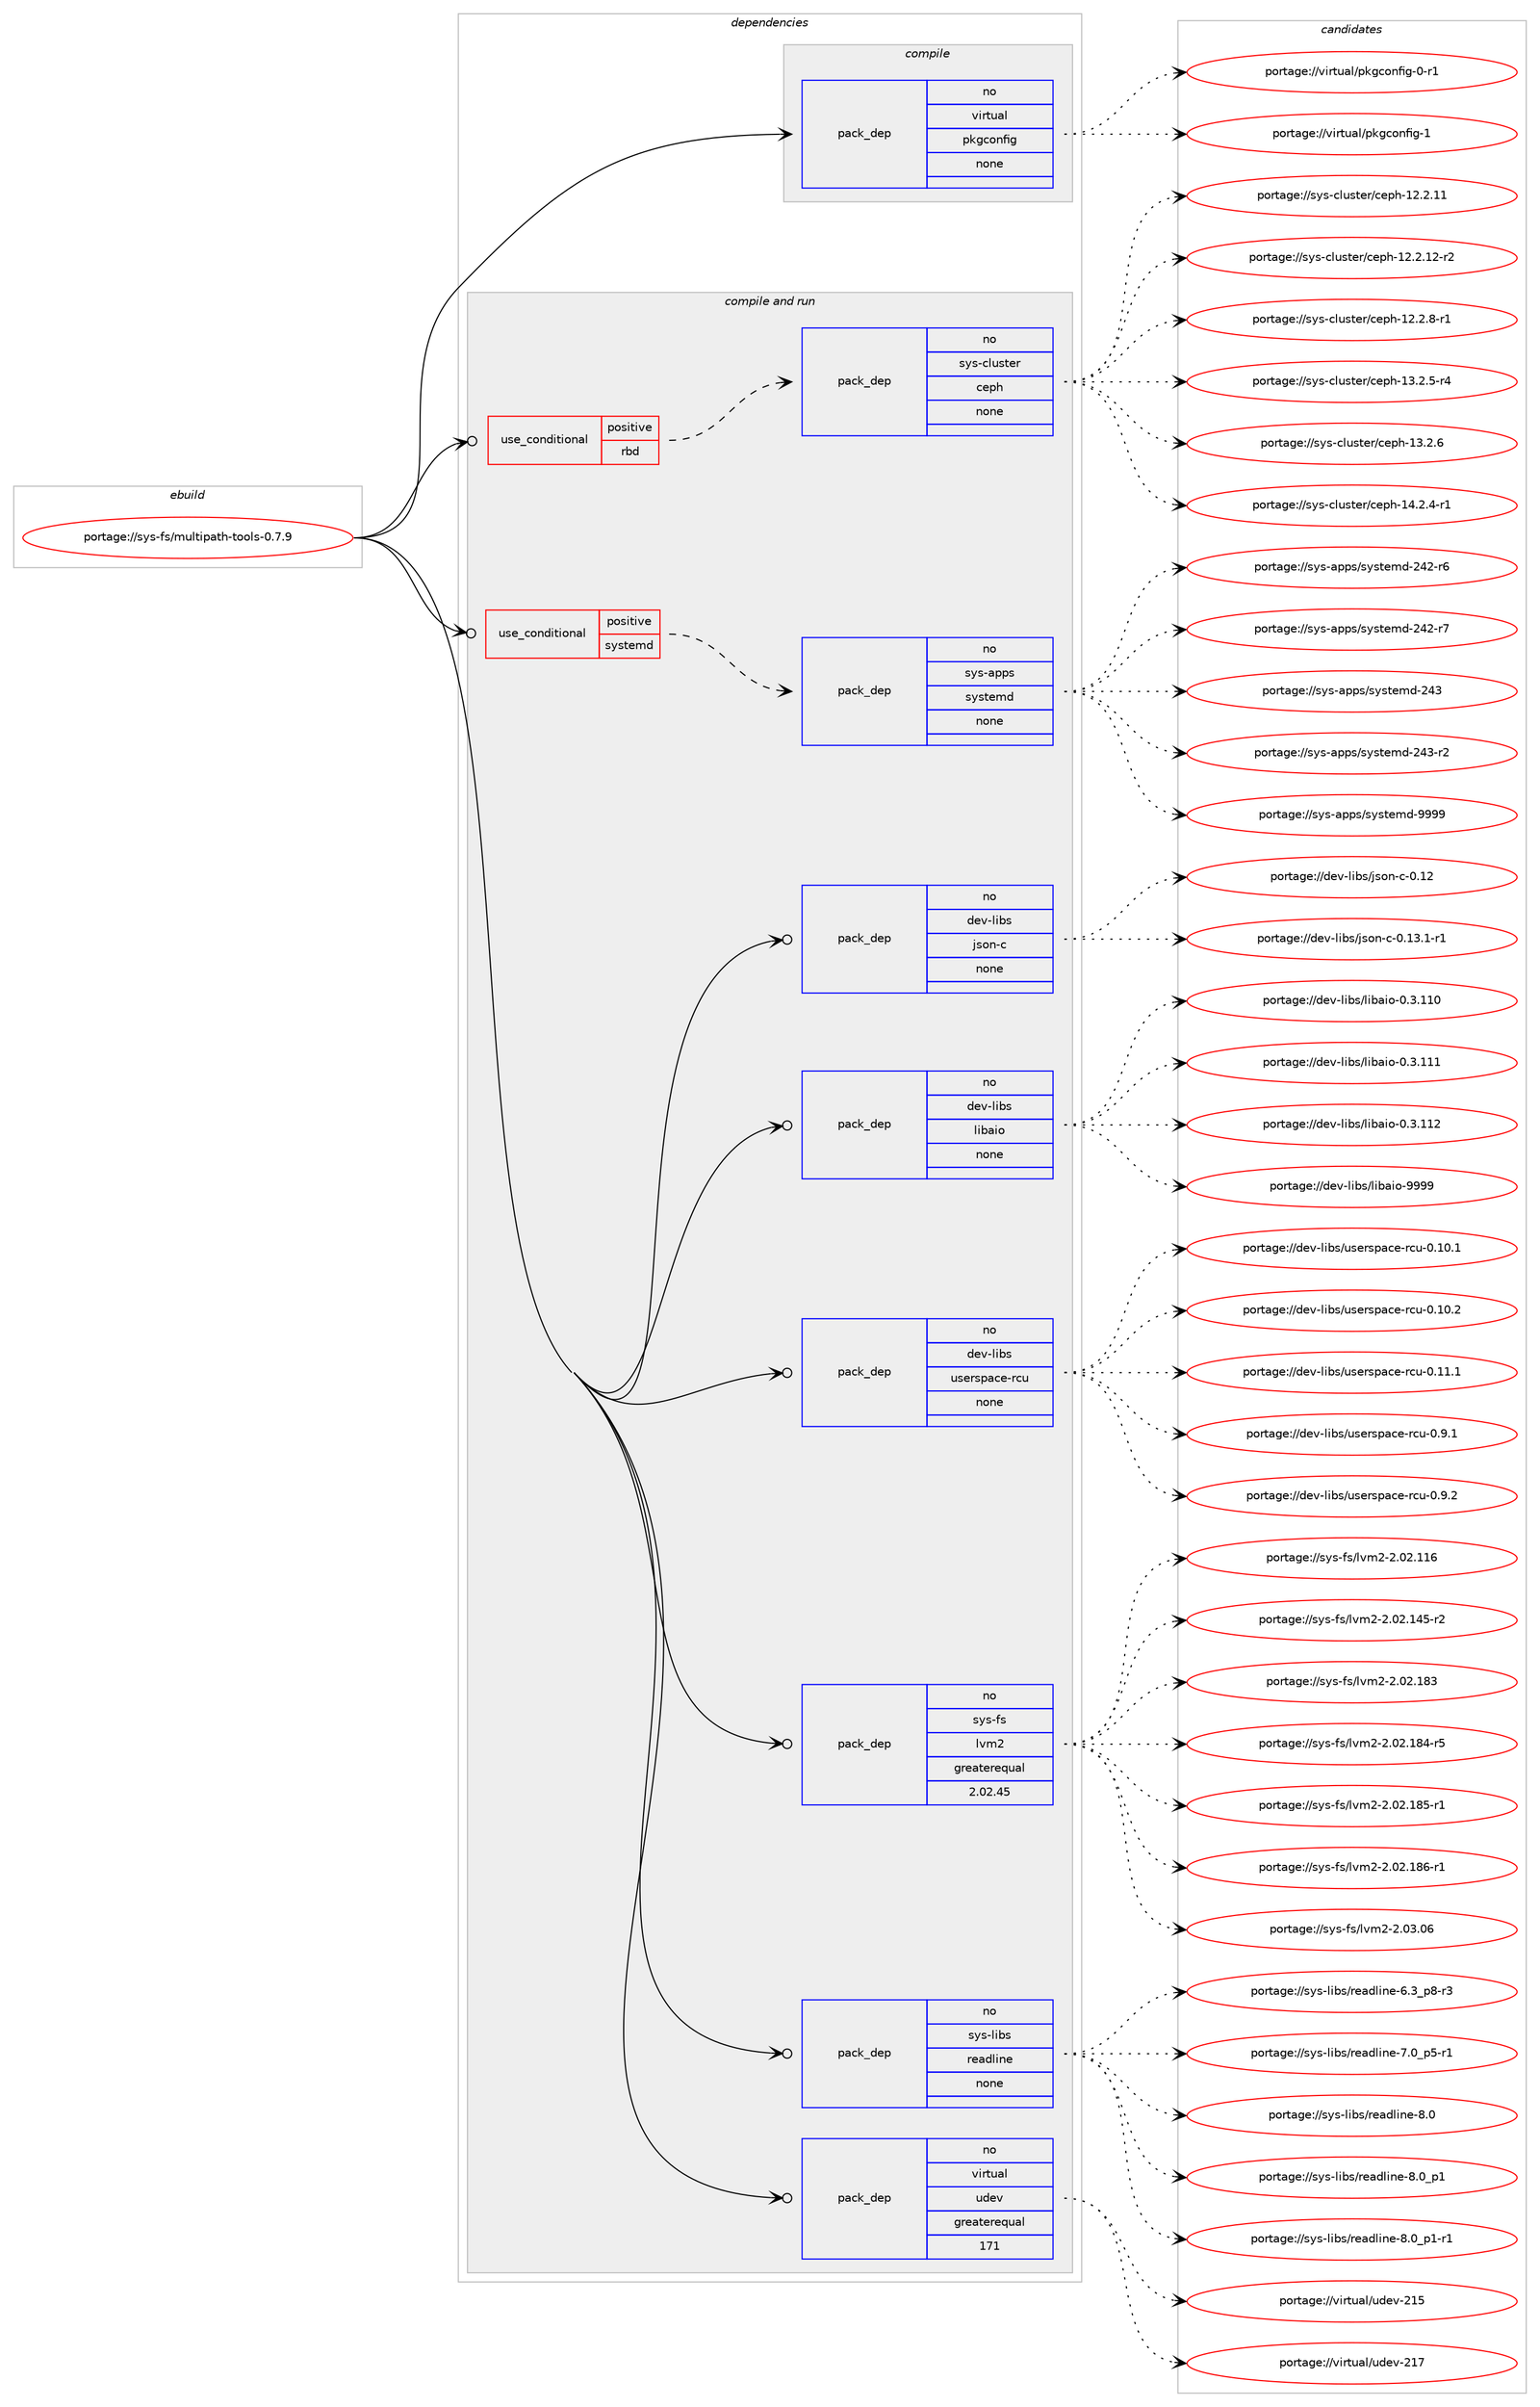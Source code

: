 digraph prolog {

# *************
# Graph options
# *************

newrank=true;
concentrate=true;
compound=true;
graph [rankdir=LR,fontname=Helvetica,fontsize=10,ranksep=1.5];#, ranksep=2.5, nodesep=0.2];
edge  [arrowhead=vee];
node  [fontname=Helvetica,fontsize=10];

# **********
# The ebuild
# **********

subgraph cluster_leftcol {
color=gray;
rank=same;
label=<<i>ebuild</i>>;
id [label="portage://sys-fs/multipath-tools-0.7.9", color=red, width=4, href="../sys-fs/multipath-tools-0.7.9.svg"];
}

# ****************
# The dependencies
# ****************

subgraph cluster_midcol {
color=gray;
label=<<i>dependencies</i>>;
subgraph cluster_compile {
fillcolor="#eeeeee";
style=filled;
label=<<i>compile</i>>;
subgraph pack315771 {
dependency426002 [label=<<TABLE BORDER="0" CELLBORDER="1" CELLSPACING="0" CELLPADDING="4" WIDTH="220"><TR><TD ROWSPAN="6" CELLPADDING="30">pack_dep</TD></TR><TR><TD WIDTH="110">no</TD></TR><TR><TD>virtual</TD></TR><TR><TD>pkgconfig</TD></TR><TR><TD>none</TD></TR><TR><TD></TD></TR></TABLE>>, shape=none, color=blue];
}
id:e -> dependency426002:w [weight=20,style="solid",arrowhead="vee"];
}
subgraph cluster_compileandrun {
fillcolor="#eeeeee";
style=filled;
label=<<i>compile and run</i>>;
subgraph cond103089 {
dependency426003 [label=<<TABLE BORDER="0" CELLBORDER="1" CELLSPACING="0" CELLPADDING="4"><TR><TD ROWSPAN="3" CELLPADDING="10">use_conditional</TD></TR><TR><TD>positive</TD></TR><TR><TD>rbd</TD></TR></TABLE>>, shape=none, color=red];
subgraph pack315772 {
dependency426004 [label=<<TABLE BORDER="0" CELLBORDER="1" CELLSPACING="0" CELLPADDING="4" WIDTH="220"><TR><TD ROWSPAN="6" CELLPADDING="30">pack_dep</TD></TR><TR><TD WIDTH="110">no</TD></TR><TR><TD>sys-cluster</TD></TR><TR><TD>ceph</TD></TR><TR><TD>none</TD></TR><TR><TD></TD></TR></TABLE>>, shape=none, color=blue];
}
dependency426003:e -> dependency426004:w [weight=20,style="dashed",arrowhead="vee"];
}
id:e -> dependency426003:w [weight=20,style="solid",arrowhead="odotvee"];
subgraph cond103090 {
dependency426005 [label=<<TABLE BORDER="0" CELLBORDER="1" CELLSPACING="0" CELLPADDING="4"><TR><TD ROWSPAN="3" CELLPADDING="10">use_conditional</TD></TR><TR><TD>positive</TD></TR><TR><TD>systemd</TD></TR></TABLE>>, shape=none, color=red];
subgraph pack315773 {
dependency426006 [label=<<TABLE BORDER="0" CELLBORDER="1" CELLSPACING="0" CELLPADDING="4" WIDTH="220"><TR><TD ROWSPAN="6" CELLPADDING="30">pack_dep</TD></TR><TR><TD WIDTH="110">no</TD></TR><TR><TD>sys-apps</TD></TR><TR><TD>systemd</TD></TR><TR><TD>none</TD></TR><TR><TD></TD></TR></TABLE>>, shape=none, color=blue];
}
dependency426005:e -> dependency426006:w [weight=20,style="dashed",arrowhead="vee"];
}
id:e -> dependency426005:w [weight=20,style="solid",arrowhead="odotvee"];
subgraph pack315774 {
dependency426007 [label=<<TABLE BORDER="0" CELLBORDER="1" CELLSPACING="0" CELLPADDING="4" WIDTH="220"><TR><TD ROWSPAN="6" CELLPADDING="30">pack_dep</TD></TR><TR><TD WIDTH="110">no</TD></TR><TR><TD>dev-libs</TD></TR><TR><TD>json-c</TD></TR><TR><TD>none</TD></TR><TR><TD></TD></TR></TABLE>>, shape=none, color=blue];
}
id:e -> dependency426007:w [weight=20,style="solid",arrowhead="odotvee"];
subgraph pack315775 {
dependency426008 [label=<<TABLE BORDER="0" CELLBORDER="1" CELLSPACING="0" CELLPADDING="4" WIDTH="220"><TR><TD ROWSPAN="6" CELLPADDING="30">pack_dep</TD></TR><TR><TD WIDTH="110">no</TD></TR><TR><TD>dev-libs</TD></TR><TR><TD>libaio</TD></TR><TR><TD>none</TD></TR><TR><TD></TD></TR></TABLE>>, shape=none, color=blue];
}
id:e -> dependency426008:w [weight=20,style="solid",arrowhead="odotvee"];
subgraph pack315776 {
dependency426009 [label=<<TABLE BORDER="0" CELLBORDER="1" CELLSPACING="0" CELLPADDING="4" WIDTH="220"><TR><TD ROWSPAN="6" CELLPADDING="30">pack_dep</TD></TR><TR><TD WIDTH="110">no</TD></TR><TR><TD>dev-libs</TD></TR><TR><TD>userspace-rcu</TD></TR><TR><TD>none</TD></TR><TR><TD></TD></TR></TABLE>>, shape=none, color=blue];
}
id:e -> dependency426009:w [weight=20,style="solid",arrowhead="odotvee"];
subgraph pack315777 {
dependency426010 [label=<<TABLE BORDER="0" CELLBORDER="1" CELLSPACING="0" CELLPADDING="4" WIDTH="220"><TR><TD ROWSPAN="6" CELLPADDING="30">pack_dep</TD></TR><TR><TD WIDTH="110">no</TD></TR><TR><TD>sys-fs</TD></TR><TR><TD>lvm2</TD></TR><TR><TD>greaterequal</TD></TR><TR><TD>2.02.45</TD></TR></TABLE>>, shape=none, color=blue];
}
id:e -> dependency426010:w [weight=20,style="solid",arrowhead="odotvee"];
subgraph pack315778 {
dependency426011 [label=<<TABLE BORDER="0" CELLBORDER="1" CELLSPACING="0" CELLPADDING="4" WIDTH="220"><TR><TD ROWSPAN="6" CELLPADDING="30">pack_dep</TD></TR><TR><TD WIDTH="110">no</TD></TR><TR><TD>sys-libs</TD></TR><TR><TD>readline</TD></TR><TR><TD>none</TD></TR><TR><TD></TD></TR></TABLE>>, shape=none, color=blue];
}
id:e -> dependency426011:w [weight=20,style="solid",arrowhead="odotvee"];
subgraph pack315779 {
dependency426012 [label=<<TABLE BORDER="0" CELLBORDER="1" CELLSPACING="0" CELLPADDING="4" WIDTH="220"><TR><TD ROWSPAN="6" CELLPADDING="30">pack_dep</TD></TR><TR><TD WIDTH="110">no</TD></TR><TR><TD>virtual</TD></TR><TR><TD>udev</TD></TR><TR><TD>greaterequal</TD></TR><TR><TD>171</TD></TR></TABLE>>, shape=none, color=blue];
}
id:e -> dependency426012:w [weight=20,style="solid",arrowhead="odotvee"];
}
subgraph cluster_run {
fillcolor="#eeeeee";
style=filled;
label=<<i>run</i>>;
}
}

# **************
# The candidates
# **************

subgraph cluster_choices {
rank=same;
color=gray;
label=<<i>candidates</i>>;

subgraph choice315771 {
color=black;
nodesep=1;
choiceportage11810511411611797108471121071039911111010210510345484511449 [label="portage://virtual/pkgconfig-0-r1", color=red, width=4,href="../virtual/pkgconfig-0-r1.svg"];
choiceportage1181051141161179710847112107103991111101021051034549 [label="portage://virtual/pkgconfig-1", color=red, width=4,href="../virtual/pkgconfig-1.svg"];
dependency426002:e -> choiceportage11810511411611797108471121071039911111010210510345484511449:w [style=dotted,weight="100"];
dependency426002:e -> choiceportage1181051141161179710847112107103991111101021051034549:w [style=dotted,weight="100"];
}
subgraph choice315772 {
color=black;
nodesep=1;
choiceportage115121115459910811711511610111447991011121044549504650464949 [label="portage://sys-cluster/ceph-12.2.11", color=red, width=4,href="../sys-cluster/ceph-12.2.11.svg"];
choiceportage1151211154599108117115116101114479910111210445495046504649504511450 [label="portage://sys-cluster/ceph-12.2.12-r2", color=red, width=4,href="../sys-cluster/ceph-12.2.12-r2.svg"];
choiceportage11512111545991081171151161011144799101112104454950465046564511449 [label="portage://sys-cluster/ceph-12.2.8-r1", color=red, width=4,href="../sys-cluster/ceph-12.2.8-r1.svg"];
choiceportage11512111545991081171151161011144799101112104454951465046534511452 [label="portage://sys-cluster/ceph-13.2.5-r4", color=red, width=4,href="../sys-cluster/ceph-13.2.5-r4.svg"];
choiceportage1151211154599108117115116101114479910111210445495146504654 [label="portage://sys-cluster/ceph-13.2.6", color=red, width=4,href="../sys-cluster/ceph-13.2.6.svg"];
choiceportage11512111545991081171151161011144799101112104454952465046524511449 [label="portage://sys-cluster/ceph-14.2.4-r1", color=red, width=4,href="../sys-cluster/ceph-14.2.4-r1.svg"];
dependency426004:e -> choiceportage115121115459910811711511610111447991011121044549504650464949:w [style=dotted,weight="100"];
dependency426004:e -> choiceportage1151211154599108117115116101114479910111210445495046504649504511450:w [style=dotted,weight="100"];
dependency426004:e -> choiceportage11512111545991081171151161011144799101112104454950465046564511449:w [style=dotted,weight="100"];
dependency426004:e -> choiceportage11512111545991081171151161011144799101112104454951465046534511452:w [style=dotted,weight="100"];
dependency426004:e -> choiceportage1151211154599108117115116101114479910111210445495146504654:w [style=dotted,weight="100"];
dependency426004:e -> choiceportage11512111545991081171151161011144799101112104454952465046524511449:w [style=dotted,weight="100"];
}
subgraph choice315773 {
color=black;
nodesep=1;
choiceportage115121115459711211211547115121115116101109100455052504511454 [label="portage://sys-apps/systemd-242-r6", color=red, width=4,href="../sys-apps/systemd-242-r6.svg"];
choiceportage115121115459711211211547115121115116101109100455052504511455 [label="portage://sys-apps/systemd-242-r7", color=red, width=4,href="../sys-apps/systemd-242-r7.svg"];
choiceportage11512111545971121121154711512111511610110910045505251 [label="portage://sys-apps/systemd-243", color=red, width=4,href="../sys-apps/systemd-243.svg"];
choiceportage115121115459711211211547115121115116101109100455052514511450 [label="portage://sys-apps/systemd-243-r2", color=red, width=4,href="../sys-apps/systemd-243-r2.svg"];
choiceportage1151211154597112112115471151211151161011091004557575757 [label="portage://sys-apps/systemd-9999", color=red, width=4,href="../sys-apps/systemd-9999.svg"];
dependency426006:e -> choiceportage115121115459711211211547115121115116101109100455052504511454:w [style=dotted,weight="100"];
dependency426006:e -> choiceportage115121115459711211211547115121115116101109100455052504511455:w [style=dotted,weight="100"];
dependency426006:e -> choiceportage11512111545971121121154711512111511610110910045505251:w [style=dotted,weight="100"];
dependency426006:e -> choiceportage115121115459711211211547115121115116101109100455052514511450:w [style=dotted,weight="100"];
dependency426006:e -> choiceportage1151211154597112112115471151211151161011091004557575757:w [style=dotted,weight="100"];
}
subgraph choice315774 {
color=black;
nodesep=1;
choiceportage10010111845108105981154710611511111045994548464950 [label="portage://dev-libs/json-c-0.12", color=red, width=4,href="../dev-libs/json-c-0.12.svg"];
choiceportage1001011184510810598115471061151111104599454846495146494511449 [label="portage://dev-libs/json-c-0.13.1-r1", color=red, width=4,href="../dev-libs/json-c-0.13.1-r1.svg"];
dependency426007:e -> choiceportage10010111845108105981154710611511111045994548464950:w [style=dotted,weight="100"];
dependency426007:e -> choiceportage1001011184510810598115471061151111104599454846495146494511449:w [style=dotted,weight="100"];
}
subgraph choice315775 {
color=black;
nodesep=1;
choiceportage10010111845108105981154710810598971051114548465146494948 [label="portage://dev-libs/libaio-0.3.110", color=red, width=4,href="../dev-libs/libaio-0.3.110.svg"];
choiceportage10010111845108105981154710810598971051114548465146494949 [label="portage://dev-libs/libaio-0.3.111", color=red, width=4,href="../dev-libs/libaio-0.3.111.svg"];
choiceportage10010111845108105981154710810598971051114548465146494950 [label="portage://dev-libs/libaio-0.3.112", color=red, width=4,href="../dev-libs/libaio-0.3.112.svg"];
choiceportage10010111845108105981154710810598971051114557575757 [label="portage://dev-libs/libaio-9999", color=red, width=4,href="../dev-libs/libaio-9999.svg"];
dependency426008:e -> choiceportage10010111845108105981154710810598971051114548465146494948:w [style=dotted,weight="100"];
dependency426008:e -> choiceportage10010111845108105981154710810598971051114548465146494949:w [style=dotted,weight="100"];
dependency426008:e -> choiceportage10010111845108105981154710810598971051114548465146494950:w [style=dotted,weight="100"];
dependency426008:e -> choiceportage10010111845108105981154710810598971051114557575757:w [style=dotted,weight="100"];
}
subgraph choice315776 {
color=black;
nodesep=1;
choiceportage1001011184510810598115471171151011141151129799101451149911745484649484649 [label="portage://dev-libs/userspace-rcu-0.10.1", color=red, width=4,href="../dev-libs/userspace-rcu-0.10.1.svg"];
choiceportage1001011184510810598115471171151011141151129799101451149911745484649484650 [label="portage://dev-libs/userspace-rcu-0.10.2", color=red, width=4,href="../dev-libs/userspace-rcu-0.10.2.svg"];
choiceportage1001011184510810598115471171151011141151129799101451149911745484649494649 [label="portage://dev-libs/userspace-rcu-0.11.1", color=red, width=4,href="../dev-libs/userspace-rcu-0.11.1.svg"];
choiceportage10010111845108105981154711711510111411511297991014511499117454846574649 [label="portage://dev-libs/userspace-rcu-0.9.1", color=red, width=4,href="../dev-libs/userspace-rcu-0.9.1.svg"];
choiceportage10010111845108105981154711711510111411511297991014511499117454846574650 [label="portage://dev-libs/userspace-rcu-0.9.2", color=red, width=4,href="../dev-libs/userspace-rcu-0.9.2.svg"];
dependency426009:e -> choiceportage1001011184510810598115471171151011141151129799101451149911745484649484649:w [style=dotted,weight="100"];
dependency426009:e -> choiceportage1001011184510810598115471171151011141151129799101451149911745484649484650:w [style=dotted,weight="100"];
dependency426009:e -> choiceportage1001011184510810598115471171151011141151129799101451149911745484649494649:w [style=dotted,weight="100"];
dependency426009:e -> choiceportage10010111845108105981154711711510111411511297991014511499117454846574649:w [style=dotted,weight="100"];
dependency426009:e -> choiceportage10010111845108105981154711711510111411511297991014511499117454846574650:w [style=dotted,weight="100"];
}
subgraph choice315777 {
color=black;
nodesep=1;
choiceportage115121115451021154710811810950455046485046494954 [label="portage://sys-fs/lvm2-2.02.116", color=red, width=4,href="../sys-fs/lvm2-2.02.116.svg"];
choiceportage1151211154510211547108118109504550464850464952534511450 [label="portage://sys-fs/lvm2-2.02.145-r2", color=red, width=4,href="../sys-fs/lvm2-2.02.145-r2.svg"];
choiceportage115121115451021154710811810950455046485046495651 [label="portage://sys-fs/lvm2-2.02.183", color=red, width=4,href="../sys-fs/lvm2-2.02.183.svg"];
choiceportage1151211154510211547108118109504550464850464956524511453 [label="portage://sys-fs/lvm2-2.02.184-r5", color=red, width=4,href="../sys-fs/lvm2-2.02.184-r5.svg"];
choiceportage1151211154510211547108118109504550464850464956534511449 [label="portage://sys-fs/lvm2-2.02.185-r1", color=red, width=4,href="../sys-fs/lvm2-2.02.185-r1.svg"];
choiceportage1151211154510211547108118109504550464850464956544511449 [label="portage://sys-fs/lvm2-2.02.186-r1", color=red, width=4,href="../sys-fs/lvm2-2.02.186-r1.svg"];
choiceportage1151211154510211547108118109504550464851464854 [label="portage://sys-fs/lvm2-2.03.06", color=red, width=4,href="../sys-fs/lvm2-2.03.06.svg"];
dependency426010:e -> choiceportage115121115451021154710811810950455046485046494954:w [style=dotted,weight="100"];
dependency426010:e -> choiceportage1151211154510211547108118109504550464850464952534511450:w [style=dotted,weight="100"];
dependency426010:e -> choiceportage115121115451021154710811810950455046485046495651:w [style=dotted,weight="100"];
dependency426010:e -> choiceportage1151211154510211547108118109504550464850464956524511453:w [style=dotted,weight="100"];
dependency426010:e -> choiceportage1151211154510211547108118109504550464850464956534511449:w [style=dotted,weight="100"];
dependency426010:e -> choiceportage1151211154510211547108118109504550464850464956544511449:w [style=dotted,weight="100"];
dependency426010:e -> choiceportage1151211154510211547108118109504550464851464854:w [style=dotted,weight="100"];
}
subgraph choice315778 {
color=black;
nodesep=1;
choiceportage115121115451081059811547114101971001081051101014554465195112564511451 [label="portage://sys-libs/readline-6.3_p8-r3", color=red, width=4,href="../sys-libs/readline-6.3_p8-r3.svg"];
choiceportage115121115451081059811547114101971001081051101014555464895112534511449 [label="portage://sys-libs/readline-7.0_p5-r1", color=red, width=4,href="../sys-libs/readline-7.0_p5-r1.svg"];
choiceportage1151211154510810598115471141019710010810511010145564648 [label="portage://sys-libs/readline-8.0", color=red, width=4,href="../sys-libs/readline-8.0.svg"];
choiceportage11512111545108105981154711410197100108105110101455646489511249 [label="portage://sys-libs/readline-8.0_p1", color=red, width=4,href="../sys-libs/readline-8.0_p1.svg"];
choiceportage115121115451081059811547114101971001081051101014556464895112494511449 [label="portage://sys-libs/readline-8.0_p1-r1", color=red, width=4,href="../sys-libs/readline-8.0_p1-r1.svg"];
dependency426011:e -> choiceportage115121115451081059811547114101971001081051101014554465195112564511451:w [style=dotted,weight="100"];
dependency426011:e -> choiceportage115121115451081059811547114101971001081051101014555464895112534511449:w [style=dotted,weight="100"];
dependency426011:e -> choiceportage1151211154510810598115471141019710010810511010145564648:w [style=dotted,weight="100"];
dependency426011:e -> choiceportage11512111545108105981154711410197100108105110101455646489511249:w [style=dotted,weight="100"];
dependency426011:e -> choiceportage115121115451081059811547114101971001081051101014556464895112494511449:w [style=dotted,weight="100"];
}
subgraph choice315779 {
color=black;
nodesep=1;
choiceportage118105114116117971084711710010111845504953 [label="portage://virtual/udev-215", color=red, width=4,href="../virtual/udev-215.svg"];
choiceportage118105114116117971084711710010111845504955 [label="portage://virtual/udev-217", color=red, width=4,href="../virtual/udev-217.svg"];
dependency426012:e -> choiceportage118105114116117971084711710010111845504953:w [style=dotted,weight="100"];
dependency426012:e -> choiceportage118105114116117971084711710010111845504955:w [style=dotted,weight="100"];
}
}

}

